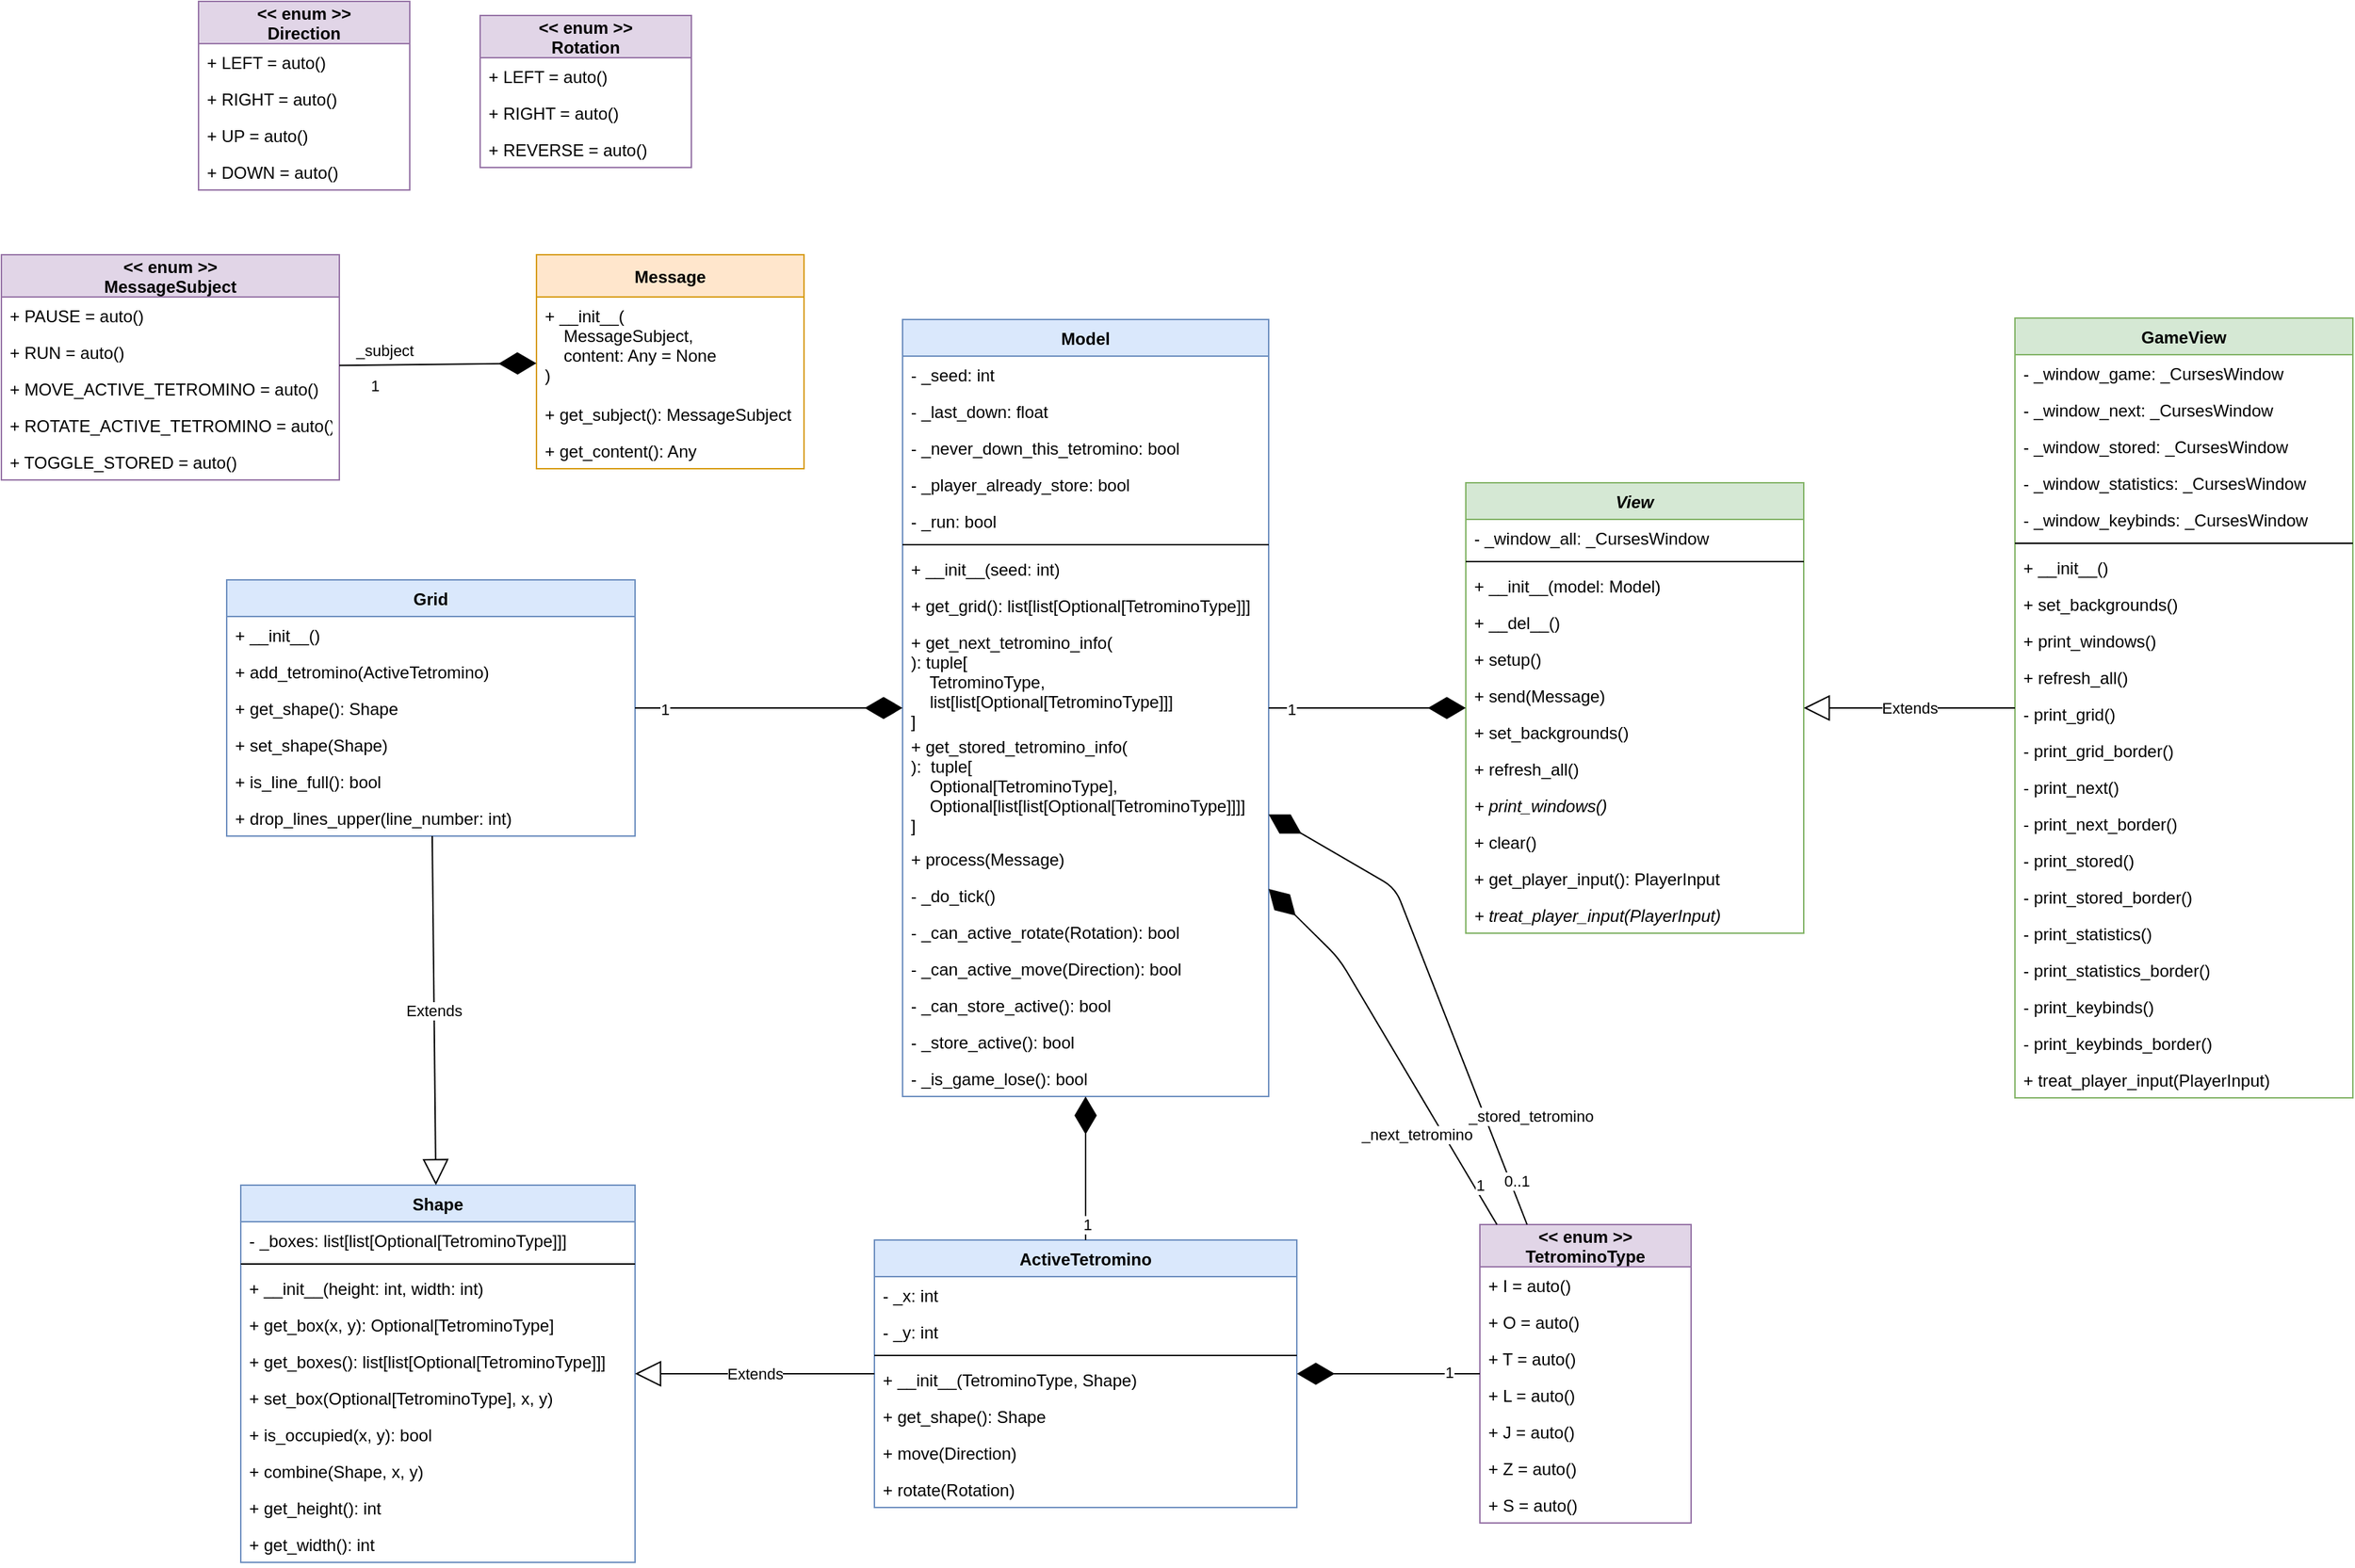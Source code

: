<mxfile version="14.5.1" type="device"><diagram id="LG4WflgYfopz1KUowW6H" name="Page-1"><mxGraphModel dx="1130" dy="689" grid="1" gridSize="10" guides="1" tooltips="1" connect="1" arrows="0" fold="1" page="0" pageScale="1" pageWidth="827" pageHeight="1169" math="0" shadow="0"><root><mxCell id="0"/><mxCell id="1" parent="0"/><mxCell id="OBFyKA4U-jagmgDZ2BPP-1" value="Model" style="swimlane;fontStyle=1;align=center;verticalAlign=top;childLayout=stackLayout;horizontal=1;startSize=26;horizontalStack=0;resizeParent=1;resizeParentMax=0;resizeLast=0;collapsible=1;marginBottom=0;fillColor=#dae8fc;strokeColor=#6c8ebf;" parent="1" vertex="1"><mxGeometry x="360" y="286" width="260" height="552" as="geometry"/></mxCell><mxCell id="OBFyKA4U-jagmgDZ2BPP-4" value="- _seed: int" style="text;strokeColor=none;fillColor=none;align=left;verticalAlign=top;spacingLeft=4;spacingRight=4;overflow=hidden;rotatable=0;points=[[0,0.5],[1,0.5]];portConstraint=eastwest;" parent="OBFyKA4U-jagmgDZ2BPP-1" vertex="1"><mxGeometry y="26" width="260" height="26" as="geometry"/></mxCell><mxCell id="OBFyKA4U-jagmgDZ2BPP-77" value="- _last_down: float" style="text;strokeColor=none;fillColor=none;align=left;verticalAlign=top;spacingLeft=4;spacingRight=4;overflow=hidden;rotatable=0;points=[[0,0.5],[1,0.5]];portConstraint=eastwest;" parent="OBFyKA4U-jagmgDZ2BPP-1" vertex="1"><mxGeometry y="52" width="260" height="26" as="geometry"/></mxCell><mxCell id="OBFyKA4U-jagmgDZ2BPP-218" value="- _never_down_this_tetromino: bool" style="text;strokeColor=none;fillColor=none;align=left;verticalAlign=top;spacingLeft=4;spacingRight=4;overflow=hidden;rotatable=0;points=[[0,0.5],[1,0.5]];portConstraint=eastwest;" parent="OBFyKA4U-jagmgDZ2BPP-1" vertex="1"><mxGeometry y="78" width="260" height="26" as="geometry"/></mxCell><mxCell id="OBFyKA4U-jagmgDZ2BPP-78" value="- _player_already_store: bool" style="text;strokeColor=none;fillColor=none;align=left;verticalAlign=top;spacingLeft=4;spacingRight=4;overflow=hidden;rotatable=0;points=[[0,0.5],[1,0.5]];portConstraint=eastwest;" parent="OBFyKA4U-jagmgDZ2BPP-1" vertex="1"><mxGeometry y="104" width="260" height="26" as="geometry"/></mxCell><mxCell id="OBFyKA4U-jagmgDZ2BPP-160" value="- _run: bool" style="text;strokeColor=none;fillColor=none;align=left;verticalAlign=top;spacingLeft=4;spacingRight=4;overflow=hidden;rotatable=0;points=[[0,0.5],[1,0.5]];portConstraint=eastwest;" parent="OBFyKA4U-jagmgDZ2BPP-1" vertex="1"><mxGeometry y="130" width="260" height="26" as="geometry"/></mxCell><mxCell id="OBFyKA4U-jagmgDZ2BPP-3" value="" style="line;strokeWidth=1;fillColor=none;align=left;verticalAlign=middle;spacingTop=-1;spacingLeft=3;spacingRight=3;rotatable=0;labelPosition=right;points=[];portConstraint=eastwest;" parent="OBFyKA4U-jagmgDZ2BPP-1" vertex="1"><mxGeometry y="156" width="260" height="8" as="geometry"/></mxCell><mxCell id="OBFyKA4U-jagmgDZ2BPP-28" value="+ __init__(seed: int)" style="text;strokeColor=none;fillColor=none;align=left;verticalAlign=top;spacingLeft=4;spacingRight=4;overflow=hidden;rotatable=0;points=[[0,0.5],[1,0.5]];portConstraint=eastwest;" parent="OBFyKA4U-jagmgDZ2BPP-1" vertex="1"><mxGeometry y="164" width="260" height="26" as="geometry"/></mxCell><mxCell id="OBFyKA4U-jagmgDZ2BPP-2" value="+ get_grid(): list[list[Optional[TetrominoType]]]" style="text;strokeColor=none;fillColor=none;align=left;verticalAlign=top;spacingLeft=4;spacingRight=4;overflow=hidden;rotatable=0;points=[[0,0.5],[1,0.5]];portConstraint=eastwest;" parent="OBFyKA4U-jagmgDZ2BPP-1" vertex="1"><mxGeometry y="190" width="260" height="26" as="geometry"/></mxCell><mxCell id="9mUZWJ6Oqu8mzHBocpWN-6" value="+ get_next_tetromino_info(&#10;): tuple[&#10;    TetrominoType, &#10;    list[list[Optional[TetrominoType]]]&#10;]" style="text;strokeColor=none;fillColor=none;align=left;verticalAlign=top;spacingLeft=4;spacingRight=4;overflow=hidden;rotatable=0;points=[[0,0.5],[1,0.5]];portConstraint=eastwest;" vertex="1" parent="OBFyKA4U-jagmgDZ2BPP-1"><mxGeometry y="216" width="260" height="74" as="geometry"/></mxCell><mxCell id="9mUZWJ6Oqu8mzHBocpWN-7" value="+ get_stored_tetromino_info(&#10;):  tuple[&#10;    Optional[TetrominoType],&#10;    Optional[list[list[Optional[TetrominoType]]]]&#10;]" style="text;strokeColor=none;fillColor=none;align=left;verticalAlign=top;spacingLeft=4;spacingRight=4;overflow=hidden;rotatable=0;points=[[0,0.5],[1,0.5]];portConstraint=eastwest;" vertex="1" parent="OBFyKA4U-jagmgDZ2BPP-1"><mxGeometry y="290" width="260" height="80" as="geometry"/></mxCell><mxCell id="OBFyKA4U-jagmgDZ2BPP-33" value="+ process(Message)" style="text;strokeColor=none;fillColor=none;align=left;verticalAlign=top;spacingLeft=4;spacingRight=4;overflow=hidden;rotatable=0;points=[[0,0.5],[1,0.5]];portConstraint=eastwest;" parent="OBFyKA4U-jagmgDZ2BPP-1" vertex="1"><mxGeometry y="370" width="260" height="26" as="geometry"/></mxCell><mxCell id="OBFyKA4U-jagmgDZ2BPP-209" value="- _do_tick()" style="text;strokeColor=none;fillColor=none;align=left;verticalAlign=top;spacingLeft=4;spacingRight=4;overflow=hidden;rotatable=0;points=[[0,0.5],[1,0.5]];portConstraint=eastwest;" parent="OBFyKA4U-jagmgDZ2BPP-1" vertex="1"><mxGeometry y="396" width="260" height="26" as="geometry"/></mxCell><mxCell id="OBFyKA4U-jagmgDZ2BPP-153" value="- _can_active_rotate(Rotation): bool" style="text;strokeColor=none;fillColor=none;align=left;verticalAlign=top;spacingLeft=4;spacingRight=4;overflow=hidden;rotatable=0;points=[[0,0.5],[1,0.5]];portConstraint=eastwest;" parent="OBFyKA4U-jagmgDZ2BPP-1" vertex="1"><mxGeometry y="422" width="260" height="26" as="geometry"/></mxCell><mxCell id="OBFyKA4U-jagmgDZ2BPP-154" value="- _can_active_move(Direction): bool" style="text;strokeColor=none;fillColor=none;align=left;verticalAlign=top;spacingLeft=4;spacingRight=4;overflow=hidden;rotatable=0;points=[[0,0.5],[1,0.5]];portConstraint=eastwest;" parent="OBFyKA4U-jagmgDZ2BPP-1" vertex="1"><mxGeometry y="448" width="260" height="26" as="geometry"/></mxCell><mxCell id="OBFyKA4U-jagmgDZ2BPP-211" value="- _can_store_active(): bool" style="text;strokeColor=none;fillColor=none;align=left;verticalAlign=top;spacingLeft=4;spacingRight=4;overflow=hidden;rotatable=0;points=[[0,0.5],[1,0.5]];portConstraint=eastwest;" parent="OBFyKA4U-jagmgDZ2BPP-1" vertex="1"><mxGeometry y="474" width="260" height="26" as="geometry"/></mxCell><mxCell id="OBFyKA4U-jagmgDZ2BPP-212" value="- _store_active(): bool" style="text;strokeColor=none;fillColor=none;align=left;verticalAlign=top;spacingLeft=4;spacingRight=4;overflow=hidden;rotatable=0;points=[[0,0.5],[1,0.5]];portConstraint=eastwest;" parent="OBFyKA4U-jagmgDZ2BPP-1" vertex="1"><mxGeometry y="500" width="260" height="26" as="geometry"/></mxCell><mxCell id="OBFyKA4U-jagmgDZ2BPP-214" value="- _is_game_lose(): bool" style="text;strokeColor=none;fillColor=none;align=left;verticalAlign=top;spacingLeft=4;spacingRight=4;overflow=hidden;rotatable=0;points=[[0,0.5],[1,0.5]];portConstraint=eastwest;" parent="OBFyKA4U-jagmgDZ2BPP-1" vertex="1"><mxGeometry y="526" width="260" height="26" as="geometry"/></mxCell><mxCell id="OBFyKA4U-jagmgDZ2BPP-5" value="View" style="swimlane;fontStyle=3;align=center;verticalAlign=top;childLayout=stackLayout;horizontal=1;startSize=26;horizontalStack=0;resizeParent=1;resizeParentMax=0;resizeLast=0;collapsible=1;marginBottom=0;fillColor=#d5e8d4;strokeColor=#82b366;" parent="1" vertex="1"><mxGeometry x="760" y="402" width="240" height="320" as="geometry"/></mxCell><mxCell id="OBFyKA4U-jagmgDZ2BPP-6" value="- _window_all: _CursesWindow" style="text;strokeColor=none;fillColor=none;align=left;verticalAlign=top;spacingLeft=4;spacingRight=4;overflow=hidden;rotatable=0;points=[[0,0.5],[1,0.5]];portConstraint=eastwest;" parent="OBFyKA4U-jagmgDZ2BPP-5" vertex="1"><mxGeometry y="26" width="240" height="26" as="geometry"/></mxCell><mxCell id="OBFyKA4U-jagmgDZ2BPP-7" value="" style="line;strokeWidth=1;fillColor=none;align=left;verticalAlign=middle;spacingTop=-1;spacingLeft=3;spacingRight=3;rotatable=0;labelPosition=right;points=[];portConstraint=eastwest;" parent="OBFyKA4U-jagmgDZ2BPP-5" vertex="1"><mxGeometry y="52" width="240" height="8" as="geometry"/></mxCell><mxCell id="OBFyKA4U-jagmgDZ2BPP-130" value="+ __init__(model: Model)" style="text;strokeColor=none;fillColor=none;align=left;verticalAlign=top;spacingLeft=4;spacingRight=4;overflow=hidden;rotatable=0;points=[[0,0.5],[1,0.5]];portConstraint=eastwest;" parent="OBFyKA4U-jagmgDZ2BPP-5" vertex="1"><mxGeometry y="60" width="240" height="26" as="geometry"/></mxCell><mxCell id="OBFyKA4U-jagmgDZ2BPP-175" value="+ __del__()" style="text;strokeColor=none;fillColor=none;align=left;verticalAlign=top;spacingLeft=4;spacingRight=4;overflow=hidden;rotatable=0;points=[[0,0.5],[1,0.5]];portConstraint=eastwest;" parent="OBFyKA4U-jagmgDZ2BPP-5" vertex="1"><mxGeometry y="86" width="240" height="26" as="geometry"/></mxCell><mxCell id="OBFyKA4U-jagmgDZ2BPP-176" value="+ setup()" style="text;strokeColor=none;fillColor=none;align=left;verticalAlign=top;spacingLeft=4;spacingRight=4;overflow=hidden;rotatable=0;points=[[0,0.5],[1,0.5]];portConstraint=eastwest;" parent="OBFyKA4U-jagmgDZ2BPP-5" vertex="1"><mxGeometry y="112" width="240" height="26" as="geometry"/></mxCell><mxCell id="OBFyKA4U-jagmgDZ2BPP-8" value="+ send(Message)" style="text;strokeColor=none;fillColor=none;align=left;verticalAlign=top;spacingLeft=4;spacingRight=4;overflow=hidden;rotatable=0;points=[[0,0.5],[1,0.5]];portConstraint=eastwest;" parent="OBFyKA4U-jagmgDZ2BPP-5" vertex="1"><mxGeometry y="138" width="240" height="26" as="geometry"/></mxCell><mxCell id="OBFyKA4U-jagmgDZ2BPP-177" value="+ set_backgrounds()" style="text;strokeColor=none;fillColor=none;align=left;verticalAlign=top;spacingLeft=4;spacingRight=4;overflow=hidden;rotatable=0;points=[[0,0.5],[1,0.5]];portConstraint=eastwest;" parent="OBFyKA4U-jagmgDZ2BPP-5" vertex="1"><mxGeometry y="164" width="240" height="26" as="geometry"/></mxCell><mxCell id="OBFyKA4U-jagmgDZ2BPP-178" value="+ refresh_all()" style="text;strokeColor=none;fillColor=none;align=left;verticalAlign=top;spacingLeft=4;spacingRight=4;overflow=hidden;rotatable=0;points=[[0,0.5],[1,0.5]];portConstraint=eastwest;" parent="OBFyKA4U-jagmgDZ2BPP-5" vertex="1"><mxGeometry y="190" width="240" height="26" as="geometry"/></mxCell><mxCell id="OBFyKA4U-jagmgDZ2BPP-179" value="+ print_windows()" style="text;strokeColor=none;fillColor=none;align=left;verticalAlign=top;spacingLeft=4;spacingRight=4;overflow=hidden;rotatable=0;points=[[0,0.5],[1,0.5]];portConstraint=eastwest;fontStyle=2" parent="OBFyKA4U-jagmgDZ2BPP-5" vertex="1"><mxGeometry y="216" width="240" height="26" as="geometry"/></mxCell><mxCell id="OBFyKA4U-jagmgDZ2BPP-181" value="+ clear()" style="text;strokeColor=none;fillColor=none;align=left;verticalAlign=top;spacingLeft=4;spacingRight=4;overflow=hidden;rotatable=0;points=[[0,0.5],[1,0.5]];portConstraint=eastwest;" parent="OBFyKA4U-jagmgDZ2BPP-5" vertex="1"><mxGeometry y="242" width="240" height="26" as="geometry"/></mxCell><mxCell id="9mUZWJ6Oqu8mzHBocpWN-3" value="+ get_player_input(): PlayerInput" style="text;strokeColor=none;fillColor=none;align=left;verticalAlign=top;spacingLeft=4;spacingRight=4;overflow=hidden;rotatable=0;points=[[0,0.5],[1,0.5]];portConstraint=eastwest;" vertex="1" parent="OBFyKA4U-jagmgDZ2BPP-5"><mxGeometry y="268" width="240" height="26" as="geometry"/></mxCell><mxCell id="9mUZWJ6Oqu8mzHBocpWN-4" value="+ treat_player_input(PlayerInput)" style="text;strokeColor=none;fillColor=none;align=left;verticalAlign=top;spacingLeft=4;spacingRight=4;overflow=hidden;rotatable=0;points=[[0,0.5],[1,0.5]];portConstraint=eastwest;fontStyle=2" vertex="1" parent="OBFyKA4U-jagmgDZ2BPP-5"><mxGeometry y="294" width="240" height="26" as="geometry"/></mxCell><mxCell id="OBFyKA4U-jagmgDZ2BPP-15" value="&lt;&lt; enum &gt;&gt;&#10;TetrominoType" style="swimlane;fontStyle=1;childLayout=stackLayout;horizontal=1;startSize=30;fillColor=#e1d5e7;horizontalStack=0;resizeParent=1;resizeParentMax=0;resizeLast=0;collapsible=1;marginBottom=0;rounded=0;strokeColor=#9673a6;" parent="1" vertex="1"><mxGeometry x="770" y="929" width="150" height="212" as="geometry"/></mxCell><mxCell id="OBFyKA4U-jagmgDZ2BPP-16" value="+ I = auto()" style="text;strokeColor=none;fillColor=none;align=left;verticalAlign=top;spacingLeft=4;spacingRight=4;overflow=hidden;rotatable=0;points=[[0,0.5],[1,0.5]];portConstraint=eastwest;" parent="OBFyKA4U-jagmgDZ2BPP-15" vertex="1"><mxGeometry y="30" width="150" height="26" as="geometry"/></mxCell><mxCell id="OBFyKA4U-jagmgDZ2BPP-17" value="+ O = auto()" style="text;strokeColor=none;fillColor=none;align=left;verticalAlign=top;spacingLeft=4;spacingRight=4;overflow=hidden;rotatable=0;points=[[0,0.5],[1,0.5]];portConstraint=eastwest;" parent="OBFyKA4U-jagmgDZ2BPP-15" vertex="1"><mxGeometry y="56" width="150" height="26" as="geometry"/></mxCell><mxCell id="OBFyKA4U-jagmgDZ2BPP-18" value="+ T = auto()" style="text;strokeColor=none;fillColor=none;align=left;verticalAlign=top;spacingLeft=4;spacingRight=4;overflow=hidden;rotatable=0;points=[[0,0.5],[1,0.5]];portConstraint=eastwest;" parent="OBFyKA4U-jagmgDZ2BPP-15" vertex="1"><mxGeometry y="82" width="150" height="26" as="geometry"/></mxCell><mxCell id="OBFyKA4U-jagmgDZ2BPP-19" value="+ L = auto()" style="text;strokeColor=none;fillColor=none;align=left;verticalAlign=top;spacingLeft=4;spacingRight=4;overflow=hidden;rotatable=0;points=[[0,0.5],[1,0.5]];portConstraint=eastwest;" parent="OBFyKA4U-jagmgDZ2BPP-15" vertex="1"><mxGeometry y="108" width="150" height="26" as="geometry"/></mxCell><mxCell id="OBFyKA4U-jagmgDZ2BPP-20" value="+ J = auto()" style="text;strokeColor=none;fillColor=none;align=left;verticalAlign=top;spacingLeft=4;spacingRight=4;overflow=hidden;rotatable=0;points=[[0,0.5],[1,0.5]];portConstraint=eastwest;" parent="OBFyKA4U-jagmgDZ2BPP-15" vertex="1"><mxGeometry y="134" width="150" height="26" as="geometry"/></mxCell><mxCell id="OBFyKA4U-jagmgDZ2BPP-21" value="+ Z = auto()" style="text;strokeColor=none;fillColor=none;align=left;verticalAlign=top;spacingLeft=4;spacingRight=4;overflow=hidden;rotatable=0;points=[[0,0.5],[1,0.5]];portConstraint=eastwest;" parent="OBFyKA4U-jagmgDZ2BPP-15" vertex="1"><mxGeometry y="160" width="150" height="26" as="geometry"/></mxCell><mxCell id="OBFyKA4U-jagmgDZ2BPP-22" value="+ S = auto()" style="text;strokeColor=none;fillColor=none;align=left;verticalAlign=top;spacingLeft=4;spacingRight=4;overflow=hidden;rotatable=0;points=[[0,0.5],[1,0.5]];portConstraint=eastwest;" parent="OBFyKA4U-jagmgDZ2BPP-15" vertex="1"><mxGeometry y="186" width="150" height="26" as="geometry"/></mxCell><mxCell id="OBFyKA4U-jagmgDZ2BPP-27" value="" style="endArrow=diamondThin;endFill=1;endSize=24;html=1;" parent="1" source="OBFyKA4U-jagmgDZ2BPP-1" target="OBFyKA4U-jagmgDZ2BPP-5" edge="1"><mxGeometry width="160" relative="1" as="geometry"><mxPoint x="570" y="430" as="sourcePoint"/><mxPoint x="730" y="430" as="targetPoint"/></mxGeometry></mxCell><mxCell id="OBFyKA4U-jagmgDZ2BPP-29" value="1" style="edgeLabel;html=1;align=center;verticalAlign=middle;resizable=0;points=[];" parent="OBFyKA4U-jagmgDZ2BPP-27" vertex="1" connectable="0"><mxGeometry x="-0.782" y="-1" relative="1" as="geometry"><mxPoint as="offset"/></mxGeometry></mxCell><mxCell id="OBFyKA4U-jagmgDZ2BPP-34" value="Message" style="swimlane;fontStyle=1;childLayout=stackLayout;horizontal=1;startSize=30;fillColor=#ffe6cc;horizontalStack=0;resizeParent=1;resizeParentMax=0;resizeLast=0;collapsible=1;marginBottom=0;rounded=0;strokeColor=#d79b00;" parent="1" vertex="1"><mxGeometry x="100" y="240" width="190" height="152" as="geometry"/></mxCell><mxCell id="OBFyKA4U-jagmgDZ2BPP-41" value="+ __init__(&#10;    MessageSubject,&#10;    content: Any = None&#10;)" style="text;strokeColor=none;fillColor=none;align=left;verticalAlign=top;spacingLeft=4;spacingRight=4;overflow=hidden;rotatable=0;points=[[0,0.5],[1,0.5]];portConstraint=eastwest;" parent="OBFyKA4U-jagmgDZ2BPP-34" vertex="1"><mxGeometry y="30" width="190" height="70" as="geometry"/></mxCell><mxCell id="OBFyKA4U-jagmgDZ2BPP-161" value="+ get_subject(): MessageSubject" style="text;strokeColor=none;fillColor=none;align=left;verticalAlign=top;spacingLeft=4;spacingRight=4;overflow=hidden;rotatable=0;points=[[0,0.5],[1,0.5]];portConstraint=eastwest;" parent="OBFyKA4U-jagmgDZ2BPP-34" vertex="1"><mxGeometry y="100" width="190" height="26" as="geometry"/></mxCell><mxCell id="OBFyKA4U-jagmgDZ2BPP-162" value="+ get_content(): Any" style="text;strokeColor=none;fillColor=none;align=left;verticalAlign=top;spacingLeft=4;spacingRight=4;overflow=hidden;rotatable=0;points=[[0,0.5],[1,0.5]];portConstraint=eastwest;" parent="OBFyKA4U-jagmgDZ2BPP-34" vertex="1"><mxGeometry y="126" width="190" height="26" as="geometry"/></mxCell><mxCell id="OBFyKA4U-jagmgDZ2BPP-56" value="&lt;&lt; enum &gt;&gt;&#10;Direction" style="swimlane;fontStyle=1;childLayout=stackLayout;horizontal=1;startSize=30;fillColor=#e1d5e7;horizontalStack=0;resizeParent=1;resizeParentMax=0;resizeLast=0;collapsible=1;marginBottom=0;rounded=0;strokeColor=#9673a6;" parent="1" vertex="1"><mxGeometry x="-140" y="60" width="150" height="134" as="geometry"/></mxCell><mxCell id="OBFyKA4U-jagmgDZ2BPP-57" value="+ LEFT = auto()" style="text;strokeColor=none;fillColor=none;align=left;verticalAlign=top;spacingLeft=4;spacingRight=4;overflow=hidden;rotatable=0;points=[[0,0.5],[1,0.5]];portConstraint=eastwest;" parent="OBFyKA4U-jagmgDZ2BPP-56" vertex="1"><mxGeometry y="30" width="150" height="26" as="geometry"/></mxCell><mxCell id="OBFyKA4U-jagmgDZ2BPP-58" value="+ RIGHT = auto()" style="text;strokeColor=none;fillColor=none;align=left;verticalAlign=top;spacingLeft=4;spacingRight=4;overflow=hidden;rotatable=0;points=[[0,0.5],[1,0.5]];portConstraint=eastwest;" parent="OBFyKA4U-jagmgDZ2BPP-56" vertex="1"><mxGeometry y="56" width="150" height="26" as="geometry"/></mxCell><mxCell id="OBFyKA4U-jagmgDZ2BPP-59" value="+ UP = auto()" style="text;strokeColor=none;fillColor=none;align=left;verticalAlign=top;spacingLeft=4;spacingRight=4;overflow=hidden;rotatable=0;points=[[0,0.5],[1,0.5]];portConstraint=eastwest;" parent="OBFyKA4U-jagmgDZ2BPP-56" vertex="1"><mxGeometry y="82" width="150" height="26" as="geometry"/></mxCell><mxCell id="OBFyKA4U-jagmgDZ2BPP-60" value="+ DOWN = auto()" style="text;strokeColor=none;fillColor=none;align=left;verticalAlign=top;spacingLeft=4;spacingRight=4;overflow=hidden;rotatable=0;points=[[0,0.5],[1,0.5]];portConstraint=eastwest;" parent="OBFyKA4U-jagmgDZ2BPP-56" vertex="1"><mxGeometry y="108" width="150" height="26" as="geometry"/></mxCell><mxCell id="OBFyKA4U-jagmgDZ2BPP-64" value="&lt;&lt; enum &gt;&gt;&#10;Rotation" style="swimlane;fontStyle=1;childLayout=stackLayout;horizontal=1;startSize=30;fillColor=#e1d5e7;horizontalStack=0;resizeParent=1;resizeParentMax=0;resizeLast=0;collapsible=1;marginBottom=0;rounded=0;strokeColor=#9673a6;" parent="1" vertex="1"><mxGeometry x="60" y="70" width="150" height="108" as="geometry"/></mxCell><mxCell id="OBFyKA4U-jagmgDZ2BPP-65" value="+ LEFT = auto()" style="text;strokeColor=none;fillColor=none;align=left;verticalAlign=top;spacingLeft=4;spacingRight=4;overflow=hidden;rotatable=0;points=[[0,0.5],[1,0.5]];portConstraint=eastwest;" parent="OBFyKA4U-jagmgDZ2BPP-64" vertex="1"><mxGeometry y="30" width="150" height="26" as="geometry"/></mxCell><mxCell id="OBFyKA4U-jagmgDZ2BPP-66" value="+ RIGHT = auto()" style="text;strokeColor=none;fillColor=none;align=left;verticalAlign=top;spacingLeft=4;spacingRight=4;overflow=hidden;rotatable=0;points=[[0,0.5],[1,0.5]];portConstraint=eastwest;" parent="OBFyKA4U-jagmgDZ2BPP-64" vertex="1"><mxGeometry y="56" width="150" height="26" as="geometry"/></mxCell><mxCell id="OBFyKA4U-jagmgDZ2BPP-156" value="+ REVERSE = auto()" style="text;strokeColor=none;fillColor=none;align=left;verticalAlign=top;spacingLeft=4;spacingRight=4;overflow=hidden;rotatable=0;points=[[0,0.5],[1,0.5]];portConstraint=eastwest;" parent="OBFyKA4U-jagmgDZ2BPP-64" vertex="1"><mxGeometry y="82" width="150" height="26" as="geometry"/></mxCell><mxCell id="OBFyKA4U-jagmgDZ2BPP-81" value="Grid" style="swimlane;fontStyle=1;align=center;verticalAlign=top;childLayout=stackLayout;horizontal=1;startSize=26;horizontalStack=0;resizeParent=1;resizeParentMax=0;resizeLast=0;collapsible=1;marginBottom=0;fillColor=#dae8fc;strokeColor=#6c8ebf;" parent="1" vertex="1"><mxGeometry x="-120" y="471" width="290" height="182" as="geometry"/></mxCell><mxCell id="OBFyKA4U-jagmgDZ2BPP-84" value="+ __init__()" style="text;strokeColor=none;fillColor=none;align=left;verticalAlign=top;spacingLeft=4;spacingRight=4;overflow=hidden;rotatable=0;points=[[0,0.5],[1,0.5]];portConstraint=eastwest;" parent="OBFyKA4U-jagmgDZ2BPP-81" vertex="1"><mxGeometry y="26" width="290" height="26" as="geometry"/></mxCell><mxCell id="OBFyKA4U-jagmgDZ2BPP-87" value="+ add_tetromino(ActiveTetromino)" style="text;strokeColor=none;fillColor=none;align=left;verticalAlign=top;spacingLeft=4;spacingRight=4;overflow=hidden;rotatable=0;points=[[0,0.5],[1,0.5]];portConstraint=eastwest;" parent="OBFyKA4U-jagmgDZ2BPP-81" vertex="1"><mxGeometry y="52" width="290" height="26" as="geometry"/></mxCell><mxCell id="OBFyKA4U-jagmgDZ2BPP-133" value="+ get_shape(): Shape" style="text;strokeColor=none;fillColor=none;align=left;verticalAlign=top;spacingLeft=4;spacingRight=4;overflow=hidden;rotatable=0;points=[[0,0.5],[1,0.5]];portConstraint=eastwest;" parent="OBFyKA4U-jagmgDZ2BPP-81" vertex="1"><mxGeometry y="78" width="290" height="26" as="geometry"/></mxCell><mxCell id="OBFyKA4U-jagmgDZ2BPP-134" value="+ set_shape(Shape)" style="text;strokeColor=none;fillColor=none;align=left;verticalAlign=top;spacingLeft=4;spacingRight=4;overflow=hidden;rotatable=0;points=[[0,0.5],[1,0.5]];portConstraint=eastwest;" parent="OBFyKA4U-jagmgDZ2BPP-81" vertex="1"><mxGeometry y="104" width="290" height="26" as="geometry"/></mxCell><mxCell id="OBFyKA4U-jagmgDZ2BPP-222" value="+ is_line_full(): bool" style="text;strokeColor=none;fillColor=none;align=left;verticalAlign=top;spacingLeft=4;spacingRight=4;overflow=hidden;rotatable=0;points=[[0,0.5],[1,0.5]];portConstraint=eastwest;" parent="OBFyKA4U-jagmgDZ2BPP-81" vertex="1"><mxGeometry y="130" width="290" height="26" as="geometry"/></mxCell><mxCell id="OBFyKA4U-jagmgDZ2BPP-223" value="+ drop_lines_upper(line_number: int)" style="text;strokeColor=none;fillColor=none;align=left;verticalAlign=top;spacingLeft=4;spacingRight=4;overflow=hidden;rotatable=0;points=[[0,0.5],[1,0.5]];portConstraint=eastwest;" parent="OBFyKA4U-jagmgDZ2BPP-81" vertex="1"><mxGeometry y="156" width="290" height="26" as="geometry"/></mxCell><mxCell id="OBFyKA4U-jagmgDZ2BPP-85" value="" style="endArrow=diamondThin;endFill=1;endSize=24;html=1;" parent="1" source="OBFyKA4U-jagmgDZ2BPP-81" target="OBFyKA4U-jagmgDZ2BPP-1" edge="1"><mxGeometry width="160" relative="1" as="geometry"><mxPoint x="610" y="559" as="sourcePoint"/><mxPoint x="770" y="559" as="targetPoint"/></mxGeometry></mxCell><mxCell id="OBFyKA4U-jagmgDZ2BPP-86" value="1" style="edgeLabel;html=1;align=center;verticalAlign=middle;resizable=0;points=[];" parent="OBFyKA4U-jagmgDZ2BPP-85" vertex="1" connectable="0"><mxGeometry x="-0.782" y="-1" relative="1" as="geometry"><mxPoint as="offset"/></mxGeometry></mxCell><mxCell id="OBFyKA4U-jagmgDZ2BPP-88" value="ActiveTetromino" style="swimlane;fontStyle=1;align=center;verticalAlign=top;childLayout=stackLayout;horizontal=1;startSize=26;horizontalStack=0;resizeParent=1;resizeParentMax=0;resizeLast=0;collapsible=1;marginBottom=0;fillColor=#dae8fc;strokeColor=#6c8ebf;" parent="1" vertex="1"><mxGeometry x="340" y="940" width="300" height="190" as="geometry"/></mxCell><mxCell id="OBFyKA4U-jagmgDZ2BPP-127" value="- _x: int" style="text;strokeColor=none;fillColor=none;align=left;verticalAlign=top;spacingLeft=4;spacingRight=4;overflow=hidden;rotatable=0;points=[[0,0.5],[1,0.5]];portConstraint=eastwest;" parent="OBFyKA4U-jagmgDZ2BPP-88" vertex="1"><mxGeometry y="26" width="300" height="26" as="geometry"/></mxCell><mxCell id="OBFyKA4U-jagmgDZ2BPP-128" value="- _y: int" style="text;strokeColor=none;fillColor=none;align=left;verticalAlign=top;spacingLeft=4;spacingRight=4;overflow=hidden;rotatable=0;points=[[0,0.5],[1,0.5]];portConstraint=eastwest;" parent="OBFyKA4U-jagmgDZ2BPP-88" vertex="1"><mxGeometry y="52" width="300" height="26" as="geometry"/></mxCell><mxCell id="OBFyKA4U-jagmgDZ2BPP-92" value="" style="line;strokeWidth=1;fillColor=none;align=left;verticalAlign=middle;spacingTop=-1;spacingLeft=3;spacingRight=3;rotatable=0;labelPosition=right;points=[];portConstraint=eastwest;" parent="OBFyKA4U-jagmgDZ2BPP-88" vertex="1"><mxGeometry y="78" width="300" height="8" as="geometry"/></mxCell><mxCell id="OBFyKA4U-jagmgDZ2BPP-93" value="+ __init__(TetrominoType, Shape)" style="text;strokeColor=none;fillColor=none;align=left;verticalAlign=top;spacingLeft=4;spacingRight=4;overflow=hidden;rotatable=0;points=[[0,0.5],[1,0.5]];portConstraint=eastwest;" parent="OBFyKA4U-jagmgDZ2BPP-88" vertex="1"><mxGeometry y="86" width="300" height="26" as="geometry"/></mxCell><mxCell id="OBFyKA4U-jagmgDZ2BPP-151" value="+ get_shape(): Shape" style="text;strokeColor=none;fillColor=none;align=left;verticalAlign=top;spacingLeft=4;spacingRight=4;overflow=hidden;rotatable=0;points=[[0,0.5],[1,0.5]];portConstraint=eastwest;" parent="OBFyKA4U-jagmgDZ2BPP-88" vertex="1"><mxGeometry y="112" width="300" height="26" as="geometry"/></mxCell><mxCell id="OBFyKA4U-jagmgDZ2BPP-155" value="+ move(Direction)" style="text;strokeColor=none;fillColor=none;align=left;verticalAlign=top;spacingLeft=4;spacingRight=4;overflow=hidden;rotatable=0;points=[[0,0.5],[1,0.5]];portConstraint=eastwest;" parent="OBFyKA4U-jagmgDZ2BPP-88" vertex="1"><mxGeometry y="138" width="300" height="26" as="geometry"/></mxCell><mxCell id="OBFyKA4U-jagmgDZ2BPP-152" value="+ rotate(Rotation)" style="text;strokeColor=none;fillColor=none;align=left;verticalAlign=top;spacingLeft=4;spacingRight=4;overflow=hidden;rotatable=0;points=[[0,0.5],[1,0.5]];portConstraint=eastwest;" parent="OBFyKA4U-jagmgDZ2BPP-88" vertex="1"><mxGeometry y="164" width="300" height="26" as="geometry"/></mxCell><mxCell id="OBFyKA4U-jagmgDZ2BPP-108" value="" style="endArrow=diamondThin;endFill=1;endSize=24;html=1;" parent="1" source="OBFyKA4U-jagmgDZ2BPP-88" target="OBFyKA4U-jagmgDZ2BPP-1" edge="1"><mxGeometry width="160" relative="1" as="geometry"><mxPoint x="250" y="740" as="sourcePoint"/><mxPoint x="370" y="740" as="targetPoint"/></mxGeometry></mxCell><mxCell id="OBFyKA4U-jagmgDZ2BPP-109" value="1" style="edgeLabel;html=1;align=center;verticalAlign=middle;resizable=0;points=[];" parent="OBFyKA4U-jagmgDZ2BPP-108" vertex="1" connectable="0"><mxGeometry x="-0.782" y="-1" relative="1" as="geometry"><mxPoint as="offset"/></mxGeometry></mxCell><mxCell id="OBFyKA4U-jagmgDZ2BPP-110" value="" style="endArrow=diamondThin;endFill=1;endSize=24;html=1;" parent="1" source="OBFyKA4U-jagmgDZ2BPP-15" target="OBFyKA4U-jagmgDZ2BPP-1" edge="1"><mxGeometry width="160" relative="1" as="geometry"><mxPoint x="737.436" y="800" as="sourcePoint"/><mxPoint x="490" y="654" as="targetPoint"/><Array as="points"><mxPoint x="710" y="690"/></Array></mxGeometry></mxCell><mxCell id="OBFyKA4U-jagmgDZ2BPP-111" value="0..1" style="edgeLabel;html=1;align=center;verticalAlign=middle;resizable=0;points=[];" parent="OBFyKA4U-jagmgDZ2BPP-110" vertex="1" connectable="0"><mxGeometry x="-0.782" y="-1" relative="1" as="geometry"><mxPoint x="5.62" y="5.57" as="offset"/></mxGeometry></mxCell><mxCell id="OBFyKA4U-jagmgDZ2BPP-115" value="_stored_tetromino" style="edgeLabel;html=1;align=center;verticalAlign=middle;resizable=0;points=[];" parent="OBFyKA4U-jagmgDZ2BPP-110" vertex="1" connectable="0"><mxGeometry x="-0.475" y="-1" relative="1" as="geometry"><mxPoint x="35.47" y="10.94" as="offset"/></mxGeometry></mxCell><mxCell id="OBFyKA4U-jagmgDZ2BPP-137" value="Shape" style="swimlane;fontStyle=1;childLayout=stackLayout;horizontal=1;startSize=26;fillColor=#dae8fc;horizontalStack=0;resizeParent=1;resizeParentMax=0;resizeLast=0;collapsible=1;marginBottom=0;strokeColor=#6c8ebf;" parent="1" vertex="1"><mxGeometry x="-110" y="901" width="280" height="268" as="geometry"/></mxCell><mxCell id="OBFyKA4U-jagmgDZ2BPP-140" value="- _boxes: list[list[Optional[TetrominoType]]]" style="text;strokeColor=none;fillColor=none;align=left;verticalAlign=top;spacingLeft=4;spacingRight=4;overflow=hidden;rotatable=0;points=[[0,0.5],[1,0.5]];portConstraint=eastwest;" parent="OBFyKA4U-jagmgDZ2BPP-137" vertex="1"><mxGeometry y="26" width="280" height="26" as="geometry"/></mxCell><mxCell id="OBFyKA4U-jagmgDZ2BPP-145" value="" style="line;strokeWidth=1;fillColor=none;align=left;verticalAlign=middle;spacingTop=-1;spacingLeft=3;spacingRight=3;rotatable=0;labelPosition=right;points=[];portConstraint=eastwest;" parent="OBFyKA4U-jagmgDZ2BPP-137" vertex="1"><mxGeometry y="52" width="280" height="8" as="geometry"/></mxCell><mxCell id="OBFyKA4U-jagmgDZ2BPP-146" value="+ __init__(height: int, width: int)" style="text;strokeColor=none;fillColor=none;align=left;verticalAlign=top;spacingLeft=4;spacingRight=4;overflow=hidden;rotatable=0;points=[[0,0.5],[1,0.5]];portConstraint=eastwest;" parent="OBFyKA4U-jagmgDZ2BPP-137" vertex="1"><mxGeometry y="60" width="280" height="26" as="geometry"/></mxCell><mxCell id="OBFyKA4U-jagmgDZ2BPP-150" value="+ get_box(x, y): Optional[TetrominoType]" style="text;strokeColor=none;fillColor=none;align=left;verticalAlign=top;spacingLeft=4;spacingRight=4;overflow=hidden;rotatable=0;points=[[0,0.5],[1,0.5]];portConstraint=eastwest;" parent="OBFyKA4U-jagmgDZ2BPP-137" vertex="1"><mxGeometry y="86" width="280" height="26" as="geometry"/></mxCell><mxCell id="OBFyKA4U-jagmgDZ2BPP-174" value="+ get_boxes(): list[list[Optional[TetrominoType]]]" style="text;strokeColor=none;fillColor=none;align=left;verticalAlign=top;spacingLeft=4;spacingRight=4;overflow=hidden;rotatable=0;points=[[0,0.5],[1,0.5]];portConstraint=eastwest;" parent="OBFyKA4U-jagmgDZ2BPP-137" vertex="1"><mxGeometry y="112" width="280" height="26" as="geometry"/></mxCell><mxCell id="OBFyKA4U-jagmgDZ2BPP-147" value="+ set_box(Optional[TetrominoType], x, y)" style="text;strokeColor=none;fillColor=none;align=left;verticalAlign=top;spacingLeft=4;spacingRight=4;overflow=hidden;rotatable=0;points=[[0,0.5],[1,0.5]];portConstraint=eastwest;" parent="OBFyKA4U-jagmgDZ2BPP-137" vertex="1"><mxGeometry y="138" width="280" height="26" as="geometry"/></mxCell><mxCell id="OBFyKA4U-jagmgDZ2BPP-158" value="+ is_occupied(x, y): bool" style="text;strokeColor=none;fillColor=none;align=left;verticalAlign=top;spacingLeft=4;spacingRight=4;overflow=hidden;rotatable=0;points=[[0,0.5],[1,0.5]];portConstraint=eastwest;" parent="OBFyKA4U-jagmgDZ2BPP-137" vertex="1"><mxGeometry y="164" width="280" height="26" as="geometry"/></mxCell><mxCell id="OBFyKA4U-jagmgDZ2BPP-149" value="+ combine(Shape, x, y)" style="text;strokeColor=none;fillColor=none;align=left;verticalAlign=top;spacingLeft=4;spacingRight=4;overflow=hidden;rotatable=0;points=[[0,0.5],[1,0.5]];portConstraint=eastwest;" parent="OBFyKA4U-jagmgDZ2BPP-137" vertex="1"><mxGeometry y="190" width="280" height="26" as="geometry"/></mxCell><mxCell id="OBFyKA4U-jagmgDZ2BPP-172" value="+ get_height(): int" style="text;strokeColor=none;fillColor=none;align=left;verticalAlign=top;spacingLeft=4;spacingRight=4;overflow=hidden;rotatable=0;points=[[0,0.5],[1,0.5]];portConstraint=eastwest;" parent="OBFyKA4U-jagmgDZ2BPP-137" vertex="1"><mxGeometry y="216" width="280" height="26" as="geometry"/></mxCell><mxCell id="OBFyKA4U-jagmgDZ2BPP-173" value="+ get_width(): int" style="text;strokeColor=none;fillColor=none;align=left;verticalAlign=top;spacingLeft=4;spacingRight=4;overflow=hidden;rotatable=0;points=[[0,0.5],[1,0.5]];portConstraint=eastwest;" parent="OBFyKA4U-jagmgDZ2BPP-137" vertex="1"><mxGeometry y="242" width="280" height="26" as="geometry"/></mxCell><mxCell id="OBFyKA4U-jagmgDZ2BPP-163" value="&lt;&lt; enum &gt;&gt;&#10;MessageSubject" style="swimlane;fontStyle=1;childLayout=stackLayout;horizontal=1;startSize=30;fillColor=#e1d5e7;horizontalStack=0;resizeParent=1;resizeParentMax=0;resizeLast=0;collapsible=1;marginBottom=0;rounded=0;strokeColor=#9673a6;" parent="1" vertex="1"><mxGeometry x="-280" y="240" width="240" height="160" as="geometry"/></mxCell><mxCell id="OBFyKA4U-jagmgDZ2BPP-164" value="+ PAUSE = auto()" style="text;strokeColor=none;fillColor=none;align=left;verticalAlign=top;spacingLeft=4;spacingRight=4;overflow=hidden;rotatable=0;points=[[0,0.5],[1,0.5]];portConstraint=eastwest;" parent="OBFyKA4U-jagmgDZ2BPP-163" vertex="1"><mxGeometry y="30" width="240" height="26" as="geometry"/></mxCell><mxCell id="OBFyKA4U-jagmgDZ2BPP-165" value="+ RUN = auto()" style="text;strokeColor=none;fillColor=none;align=left;verticalAlign=top;spacingLeft=4;spacingRight=4;overflow=hidden;rotatable=0;points=[[0,0.5],[1,0.5]];portConstraint=eastwest;" parent="OBFyKA4U-jagmgDZ2BPP-163" vertex="1"><mxGeometry y="56" width="240" height="26" as="geometry"/></mxCell><mxCell id="OBFyKA4U-jagmgDZ2BPP-166" value="+ MOVE_ACTIVE_TETROMINO = auto()" style="text;strokeColor=none;fillColor=none;align=left;verticalAlign=top;spacingLeft=4;spacingRight=4;overflow=hidden;rotatable=0;points=[[0,0.5],[1,0.5]];portConstraint=eastwest;" parent="OBFyKA4U-jagmgDZ2BPP-163" vertex="1"><mxGeometry y="82" width="240" height="26" as="geometry"/></mxCell><mxCell id="OBFyKA4U-jagmgDZ2BPP-171" value="+ ROTATE_ACTIVE_TETROMINO = auto()" style="text;strokeColor=none;fillColor=none;align=left;verticalAlign=top;spacingLeft=4;spacingRight=4;overflow=hidden;rotatable=0;points=[[0,0.5],[1,0.5]];portConstraint=eastwest;" parent="OBFyKA4U-jagmgDZ2BPP-163" vertex="1"><mxGeometry y="108" width="240" height="26" as="geometry"/></mxCell><mxCell id="OBFyKA4U-jagmgDZ2BPP-167" value="+ TOGGLE_STORED = auto()" style="text;strokeColor=none;fillColor=none;align=left;verticalAlign=top;spacingLeft=4;spacingRight=4;overflow=hidden;rotatable=0;points=[[0,0.5],[1,0.5]];portConstraint=eastwest;" parent="OBFyKA4U-jagmgDZ2BPP-163" vertex="1"><mxGeometry y="134" width="240" height="26" as="geometry"/></mxCell><mxCell id="OBFyKA4U-jagmgDZ2BPP-168" value="" style="endArrow=diamondThin;endFill=1;endSize=24;html=1;" parent="1" source="OBFyKA4U-jagmgDZ2BPP-163" target="OBFyKA4U-jagmgDZ2BPP-34" edge="1"><mxGeometry width="160" relative="1" as="geometry"><mxPoint x="100" y="300" as="sourcePoint"/><mxPoint x="260" y="300" as="targetPoint"/></mxGeometry></mxCell><mxCell id="OBFyKA4U-jagmgDZ2BPP-169" value="_subject" style="edgeLabel;html=1;align=center;verticalAlign=middle;resizable=0;points=[];" parent="OBFyKA4U-jagmgDZ2BPP-168" vertex="1" connectable="0"><mxGeometry x="-0.511" y="1" relative="1" as="geometry"><mxPoint x="-1.9" y="-10" as="offset"/></mxGeometry></mxCell><mxCell id="OBFyKA4U-jagmgDZ2BPP-170" value="1" style="edgeLabel;html=1;align=center;verticalAlign=middle;resizable=0;points=[];" parent="OBFyKA4U-jagmgDZ2BPP-168" vertex="1" connectable="0"><mxGeometry x="-0.649" y="2" relative="1" as="geometry"><mxPoint y="16" as="offset"/></mxGeometry></mxCell><mxCell id="OBFyKA4U-jagmgDZ2BPP-182" value="GameView" style="swimlane;fontStyle=1;align=center;verticalAlign=top;childLayout=stackLayout;horizontal=1;startSize=26;horizontalStack=0;resizeParent=1;resizeParentMax=0;resizeLast=0;collapsible=1;marginBottom=0;fillColor=#d5e8d4;strokeColor=#82b366;" parent="1" vertex="1"><mxGeometry x="1150" y="285" width="240" height="554" as="geometry"/></mxCell><mxCell id="OBFyKA4U-jagmgDZ2BPP-183" value="- _window_game: _CursesWindow" style="text;strokeColor=none;fillColor=none;align=left;verticalAlign=top;spacingLeft=4;spacingRight=4;overflow=hidden;rotatable=0;points=[[0,0.5],[1,0.5]];portConstraint=eastwest;" parent="OBFyKA4U-jagmgDZ2BPP-182" vertex="1"><mxGeometry y="26" width="240" height="26" as="geometry"/></mxCell><mxCell id="OBFyKA4U-jagmgDZ2BPP-193" value="- _window_next: _CursesWindow" style="text;strokeColor=none;fillColor=none;align=left;verticalAlign=top;spacingLeft=4;spacingRight=4;overflow=hidden;rotatable=0;points=[[0,0.5],[1,0.5]];portConstraint=eastwest;" parent="OBFyKA4U-jagmgDZ2BPP-182" vertex="1"><mxGeometry y="52" width="240" height="26" as="geometry"/></mxCell><mxCell id="OBFyKA4U-jagmgDZ2BPP-194" value="- _window_stored: _CursesWindow" style="text;strokeColor=none;fillColor=none;align=left;verticalAlign=top;spacingLeft=4;spacingRight=4;overflow=hidden;rotatable=0;points=[[0,0.5],[1,0.5]];portConstraint=eastwest;" parent="OBFyKA4U-jagmgDZ2BPP-182" vertex="1"><mxGeometry y="78" width="240" height="26" as="geometry"/></mxCell><mxCell id="OBFyKA4U-jagmgDZ2BPP-195" value="- _window_statistics: _CursesWindow" style="text;strokeColor=none;fillColor=none;align=left;verticalAlign=top;spacingLeft=4;spacingRight=4;overflow=hidden;rotatable=0;points=[[0,0.5],[1,0.5]];portConstraint=eastwest;" parent="OBFyKA4U-jagmgDZ2BPP-182" vertex="1"><mxGeometry y="104" width="240" height="26" as="geometry"/></mxCell><mxCell id="OBFyKA4U-jagmgDZ2BPP-196" value="- _window_keybinds: _CursesWindow" style="text;strokeColor=none;fillColor=none;align=left;verticalAlign=top;spacingLeft=4;spacingRight=4;overflow=hidden;rotatable=0;points=[[0,0.5],[1,0.5]];portConstraint=eastwest;" parent="OBFyKA4U-jagmgDZ2BPP-182" vertex="1"><mxGeometry y="130" width="240" height="26" as="geometry"/></mxCell><mxCell id="OBFyKA4U-jagmgDZ2BPP-184" value="" style="line;strokeWidth=1;fillColor=none;align=left;verticalAlign=middle;spacingTop=-1;spacingLeft=3;spacingRight=3;rotatable=0;labelPosition=right;points=[];portConstraint=eastwest;" parent="OBFyKA4U-jagmgDZ2BPP-182" vertex="1"><mxGeometry y="156" width="240" height="8" as="geometry"/></mxCell><mxCell id="OBFyKA4U-jagmgDZ2BPP-185" value="+ __init__()" style="text;strokeColor=none;fillColor=none;align=left;verticalAlign=top;spacingLeft=4;spacingRight=4;overflow=hidden;rotatable=0;points=[[0,0.5],[1,0.5]];portConstraint=eastwest;" parent="OBFyKA4U-jagmgDZ2BPP-182" vertex="1"><mxGeometry y="164" width="240" height="26" as="geometry"/></mxCell><mxCell id="OBFyKA4U-jagmgDZ2BPP-192" value="+ set_backgrounds()" style="text;strokeColor=none;fillColor=none;align=left;verticalAlign=top;spacingLeft=4;spacingRight=4;overflow=hidden;rotatable=0;points=[[0,0.5],[1,0.5]];portConstraint=eastwest;" parent="OBFyKA4U-jagmgDZ2BPP-182" vertex="1"><mxGeometry y="190" width="240" height="26" as="geometry"/></mxCell><mxCell id="OBFyKA4U-jagmgDZ2BPP-189" value="+ print_windows()" style="text;strokeColor=none;fillColor=none;align=left;verticalAlign=top;spacingLeft=4;spacingRight=4;overflow=hidden;rotatable=0;points=[[0,0.5],[1,0.5]];portConstraint=eastwest;" parent="OBFyKA4U-jagmgDZ2BPP-182" vertex="1"><mxGeometry y="216" width="240" height="26" as="geometry"/></mxCell><mxCell id="OBFyKA4U-jagmgDZ2BPP-190" value="+ refresh_all()" style="text;strokeColor=none;fillColor=none;align=left;verticalAlign=top;spacingLeft=4;spacingRight=4;overflow=hidden;rotatable=0;points=[[0,0.5],[1,0.5]];portConstraint=eastwest;" parent="OBFyKA4U-jagmgDZ2BPP-182" vertex="1"><mxGeometry y="242" width="240" height="26" as="geometry"/></mxCell><mxCell id="OBFyKA4U-jagmgDZ2BPP-197" value="- print_grid()" style="text;strokeColor=none;fillColor=none;align=left;verticalAlign=top;spacingLeft=4;spacingRight=4;overflow=hidden;rotatable=0;points=[[0,0.5],[1,0.5]];portConstraint=eastwest;" parent="OBFyKA4U-jagmgDZ2BPP-182" vertex="1"><mxGeometry y="268" width="240" height="26" as="geometry"/></mxCell><mxCell id="OBFyKA4U-jagmgDZ2BPP-198" value="- print_grid_border()" style="text;strokeColor=none;fillColor=none;align=left;verticalAlign=top;spacingLeft=4;spacingRight=4;overflow=hidden;rotatable=0;points=[[0,0.5],[1,0.5]];portConstraint=eastwest;" parent="OBFyKA4U-jagmgDZ2BPP-182" vertex="1"><mxGeometry y="294" width="240" height="26" as="geometry"/></mxCell><mxCell id="OBFyKA4U-jagmgDZ2BPP-199" value="- print_next()" style="text;strokeColor=none;fillColor=none;align=left;verticalAlign=top;spacingLeft=4;spacingRight=4;overflow=hidden;rotatable=0;points=[[0,0.5],[1,0.5]];portConstraint=eastwest;" parent="OBFyKA4U-jagmgDZ2BPP-182" vertex="1"><mxGeometry y="320" width="240" height="26" as="geometry"/></mxCell><mxCell id="OBFyKA4U-jagmgDZ2BPP-200" value="- print_next_border()" style="text;strokeColor=none;fillColor=none;align=left;verticalAlign=top;spacingLeft=4;spacingRight=4;overflow=hidden;rotatable=0;points=[[0,0.5],[1,0.5]];portConstraint=eastwest;" parent="OBFyKA4U-jagmgDZ2BPP-182" vertex="1"><mxGeometry y="346" width="240" height="26" as="geometry"/></mxCell><mxCell id="OBFyKA4U-jagmgDZ2BPP-201" value="- print_stored()" style="text;strokeColor=none;fillColor=none;align=left;verticalAlign=top;spacingLeft=4;spacingRight=4;overflow=hidden;rotatable=0;points=[[0,0.5],[1,0.5]];portConstraint=eastwest;" parent="OBFyKA4U-jagmgDZ2BPP-182" vertex="1"><mxGeometry y="372" width="240" height="26" as="geometry"/></mxCell><mxCell id="OBFyKA4U-jagmgDZ2BPP-202" value="- print_stored_border()" style="text;strokeColor=none;fillColor=none;align=left;verticalAlign=top;spacingLeft=4;spacingRight=4;overflow=hidden;rotatable=0;points=[[0,0.5],[1,0.5]];portConstraint=eastwest;" parent="OBFyKA4U-jagmgDZ2BPP-182" vertex="1"><mxGeometry y="398" width="240" height="26" as="geometry"/></mxCell><mxCell id="OBFyKA4U-jagmgDZ2BPP-203" value="- print_statistics()" style="text;strokeColor=none;fillColor=none;align=left;verticalAlign=top;spacingLeft=4;spacingRight=4;overflow=hidden;rotatable=0;points=[[0,0.5],[1,0.5]];portConstraint=eastwest;" parent="OBFyKA4U-jagmgDZ2BPP-182" vertex="1"><mxGeometry y="424" width="240" height="26" as="geometry"/></mxCell><mxCell id="OBFyKA4U-jagmgDZ2BPP-204" value="- print_statistics_border()" style="text;strokeColor=none;fillColor=none;align=left;verticalAlign=top;spacingLeft=4;spacingRight=4;overflow=hidden;rotatable=0;points=[[0,0.5],[1,0.5]];portConstraint=eastwest;" parent="OBFyKA4U-jagmgDZ2BPP-182" vertex="1"><mxGeometry y="450" width="240" height="26" as="geometry"/></mxCell><mxCell id="OBFyKA4U-jagmgDZ2BPP-205" value="- print_keybinds()" style="text;strokeColor=none;fillColor=none;align=left;verticalAlign=top;spacingLeft=4;spacingRight=4;overflow=hidden;rotatable=0;points=[[0,0.5],[1,0.5]];portConstraint=eastwest;" parent="OBFyKA4U-jagmgDZ2BPP-182" vertex="1"><mxGeometry y="476" width="240" height="26" as="geometry"/></mxCell><mxCell id="OBFyKA4U-jagmgDZ2BPP-206" value="- print_keybinds_border()" style="text;strokeColor=none;fillColor=none;align=left;verticalAlign=top;spacingLeft=4;spacingRight=4;overflow=hidden;rotatable=0;points=[[0,0.5],[1,0.5]];portConstraint=eastwest;" parent="OBFyKA4U-jagmgDZ2BPP-182" vertex="1"><mxGeometry y="502" width="240" height="26" as="geometry"/></mxCell><mxCell id="9mUZWJ6Oqu8mzHBocpWN-8" value="+ treat_player_input(PlayerInput)" style="text;strokeColor=none;fillColor=none;align=left;verticalAlign=top;spacingLeft=4;spacingRight=4;overflow=hidden;rotatable=0;points=[[0,0.5],[1,0.5]];portConstraint=eastwest;fontStyle=0" vertex="1" parent="OBFyKA4U-jagmgDZ2BPP-182"><mxGeometry y="528" width="240" height="26" as="geometry"/></mxCell><mxCell id="OBFyKA4U-jagmgDZ2BPP-216" value="" style="endArrow=diamondThin;endFill=1;endSize=24;html=1;" parent="1" source="OBFyKA4U-jagmgDZ2BPP-15" target="OBFyKA4U-jagmgDZ2BPP-88" edge="1"><mxGeometry width="160" relative="1" as="geometry"><mxPoint x="440" y="840" as="sourcePoint"/><mxPoint x="600" y="840" as="targetPoint"/></mxGeometry></mxCell><mxCell id="OBFyKA4U-jagmgDZ2BPP-217" value="1" style="edgeLabel;html=1;align=center;verticalAlign=middle;resizable=0;points=[];" parent="OBFyKA4U-jagmgDZ2BPP-216" vertex="1" connectable="0"><mxGeometry x="-0.658" y="-1" relative="1" as="geometry"><mxPoint as="offset"/></mxGeometry></mxCell><mxCell id="OBFyKA4U-jagmgDZ2BPP-219" value="" style="endArrow=diamondThin;endFill=1;endSize=24;html=1;" parent="1" source="OBFyKA4U-jagmgDZ2BPP-15" target="OBFyKA4U-jagmgDZ2BPP-1" edge="1"><mxGeometry width="160" relative="1" as="geometry"><mxPoint x="753.654" y="750" as="sourcePoint"/><mxPoint x="630" y="647.636" as="targetPoint"/><Array as="points"><mxPoint x="670" y="740"/></Array></mxGeometry></mxCell><mxCell id="OBFyKA4U-jagmgDZ2BPP-220" value="1" style="edgeLabel;html=1;align=center;verticalAlign=middle;resizable=0;points=[];" parent="OBFyKA4U-jagmgDZ2BPP-219" vertex="1" connectable="0"><mxGeometry x="-0.782" y="-1" relative="1" as="geometry"><mxPoint x="3.25" y="-0.25" as="offset"/></mxGeometry></mxCell><mxCell id="OBFyKA4U-jagmgDZ2BPP-221" value="_next_tetromino" style="edgeLabel;html=1;align=center;verticalAlign=middle;resizable=0;points=[];" parent="OBFyKA4U-jagmgDZ2BPP-219" vertex="1" connectable="0"><mxGeometry x="-0.475" y="-1" relative="1" as="geometry"><mxPoint x="-19.11" y="2.12" as="offset"/></mxGeometry></mxCell><mxCell id="OBFyKA4U-jagmgDZ2BPP-226" value="Extends" style="endArrow=block;endSize=16;endFill=0;html=1;" parent="1" source="OBFyKA4U-jagmgDZ2BPP-81" target="OBFyKA4U-jagmgDZ2BPP-137" edge="1"><mxGeometry width="160" relative="1" as="geometry"><mxPoint x="80" y="510" as="sourcePoint"/><mxPoint x="430" y="780" as="targetPoint"/></mxGeometry></mxCell><mxCell id="OBFyKA4U-jagmgDZ2BPP-227" value="Extends" style="endArrow=block;endSize=16;endFill=0;html=1;" parent="1" source="OBFyKA4U-jagmgDZ2BPP-88" target="OBFyKA4U-jagmgDZ2BPP-137" edge="1"><mxGeometry width="160" relative="1" as="geometry"><mxPoint x="26.26" y="676" as="sourcePoint"/><mxPoint x="28.144" y="812" as="targetPoint"/></mxGeometry></mxCell><mxCell id="9mUZWJ6Oqu8mzHBocpWN-5" value="Extends" style="endArrow=block;endSize=16;endFill=0;html=1;" edge="1" parent="1" source="OBFyKA4U-jagmgDZ2BPP-182" target="OBFyKA4U-jagmgDZ2BPP-5"><mxGeometry width="160" relative="1" as="geometry"><mxPoint x="1090" y="550" as="sourcePoint"/><mxPoint x="1250" y="550" as="targetPoint"/></mxGeometry></mxCell></root></mxGraphModel></diagram></mxfile>